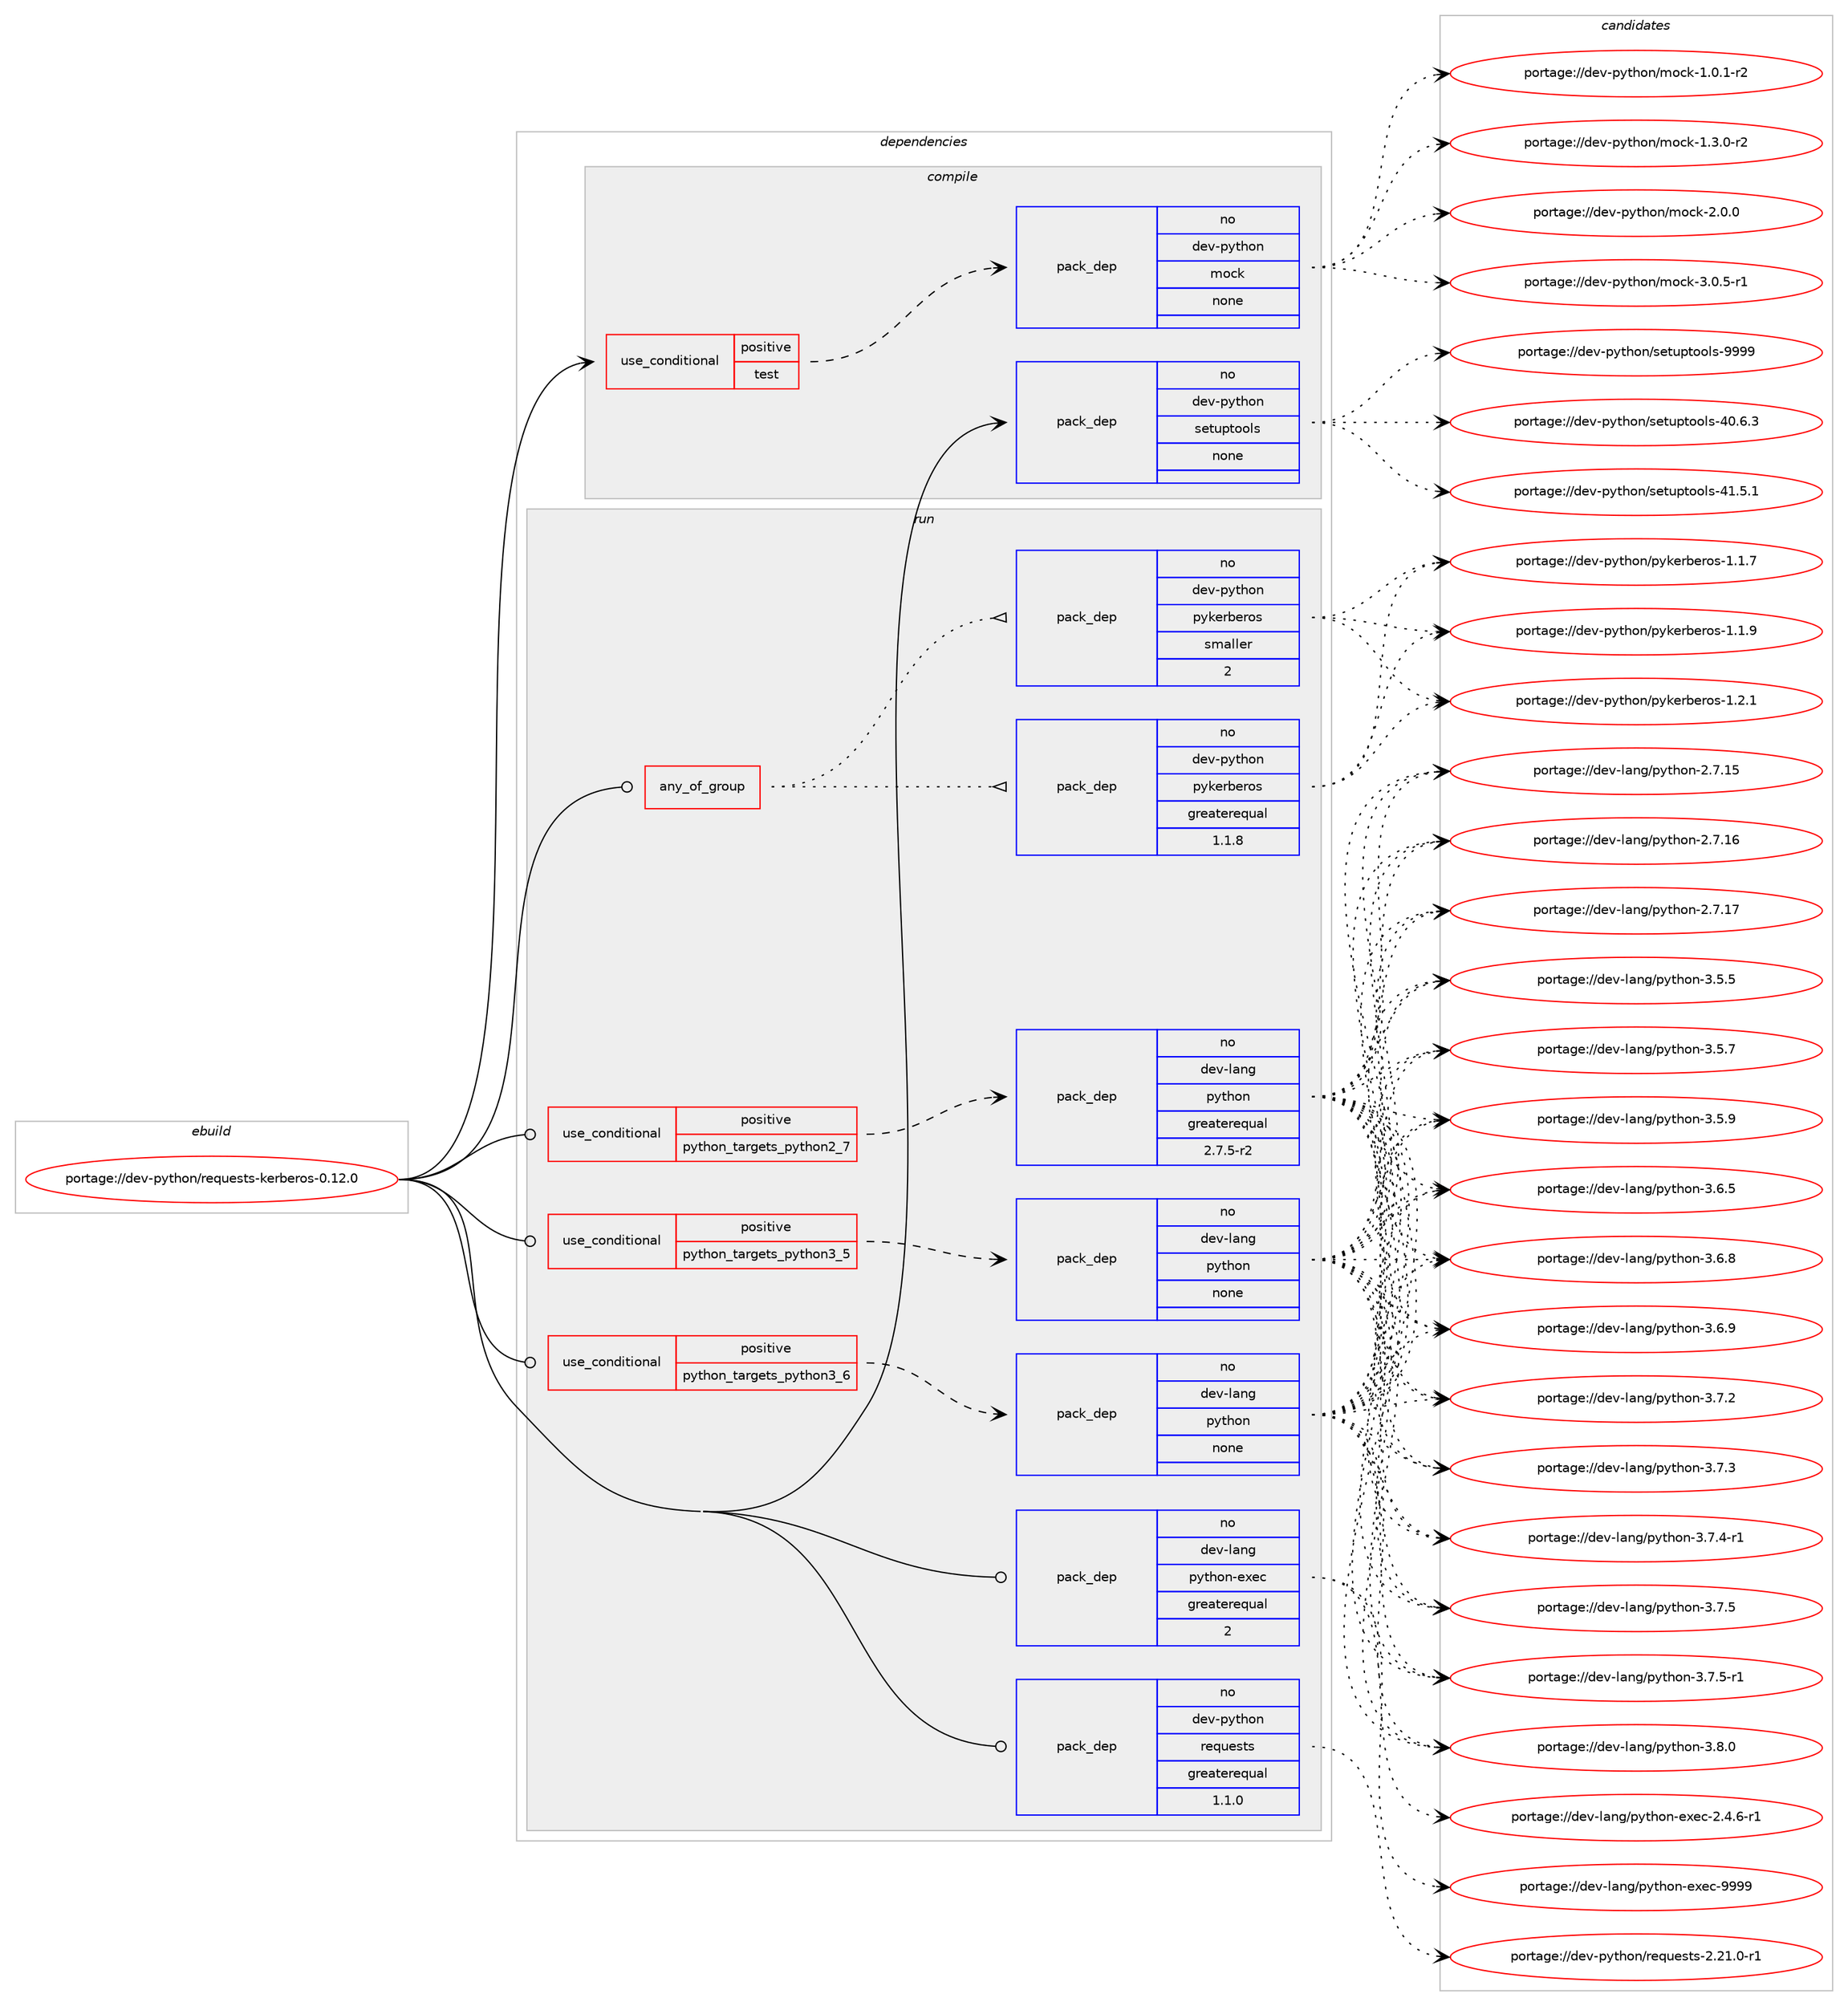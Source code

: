 digraph prolog {

# *************
# Graph options
# *************

newrank=true;
concentrate=true;
compound=true;
graph [rankdir=LR,fontname=Helvetica,fontsize=10,ranksep=1.5];#, ranksep=2.5, nodesep=0.2];
edge  [arrowhead=vee];
node  [fontname=Helvetica,fontsize=10];

# **********
# The ebuild
# **********

subgraph cluster_leftcol {
color=gray;
rank=same;
label=<<i>ebuild</i>>;
id [label="portage://dev-python/requests-kerberos-0.12.0", color=red, width=4, href="../dev-python/requests-kerberos-0.12.0.svg"];
}

# ****************
# The dependencies
# ****************

subgraph cluster_midcol {
color=gray;
label=<<i>dependencies</i>>;
subgraph cluster_compile {
fillcolor="#eeeeee";
style=filled;
label=<<i>compile</i>>;
subgraph cond38049 {
dependency170533 [label=<<TABLE BORDER="0" CELLBORDER="1" CELLSPACING="0" CELLPADDING="4"><TR><TD ROWSPAN="3" CELLPADDING="10">use_conditional</TD></TR><TR><TD>positive</TD></TR><TR><TD>test</TD></TR></TABLE>>, shape=none, color=red];
subgraph pack129072 {
dependency170534 [label=<<TABLE BORDER="0" CELLBORDER="1" CELLSPACING="0" CELLPADDING="4" WIDTH="220"><TR><TD ROWSPAN="6" CELLPADDING="30">pack_dep</TD></TR><TR><TD WIDTH="110">no</TD></TR><TR><TD>dev-python</TD></TR><TR><TD>mock</TD></TR><TR><TD>none</TD></TR><TR><TD></TD></TR></TABLE>>, shape=none, color=blue];
}
dependency170533:e -> dependency170534:w [weight=20,style="dashed",arrowhead="vee"];
}
id:e -> dependency170533:w [weight=20,style="solid",arrowhead="vee"];
subgraph pack129073 {
dependency170535 [label=<<TABLE BORDER="0" CELLBORDER="1" CELLSPACING="0" CELLPADDING="4" WIDTH="220"><TR><TD ROWSPAN="6" CELLPADDING="30">pack_dep</TD></TR><TR><TD WIDTH="110">no</TD></TR><TR><TD>dev-python</TD></TR><TR><TD>setuptools</TD></TR><TR><TD>none</TD></TR><TR><TD></TD></TR></TABLE>>, shape=none, color=blue];
}
id:e -> dependency170535:w [weight=20,style="solid",arrowhead="vee"];
}
subgraph cluster_compileandrun {
fillcolor="#eeeeee";
style=filled;
label=<<i>compile and run</i>>;
}
subgraph cluster_run {
fillcolor="#eeeeee";
style=filled;
label=<<i>run</i>>;
subgraph any3335 {
dependency170536 [label=<<TABLE BORDER="0" CELLBORDER="1" CELLSPACING="0" CELLPADDING="4"><TR><TD CELLPADDING="10">any_of_group</TD></TR></TABLE>>, shape=none, color=red];subgraph pack129074 {
dependency170537 [label=<<TABLE BORDER="0" CELLBORDER="1" CELLSPACING="0" CELLPADDING="4" WIDTH="220"><TR><TD ROWSPAN="6" CELLPADDING="30">pack_dep</TD></TR><TR><TD WIDTH="110">no</TD></TR><TR><TD>dev-python</TD></TR><TR><TD>pykerberos</TD></TR><TR><TD>greaterequal</TD></TR><TR><TD>1.1.8</TD></TR></TABLE>>, shape=none, color=blue];
}
dependency170536:e -> dependency170537:w [weight=20,style="dotted",arrowhead="oinv"];
subgraph pack129075 {
dependency170538 [label=<<TABLE BORDER="0" CELLBORDER="1" CELLSPACING="0" CELLPADDING="4" WIDTH="220"><TR><TD ROWSPAN="6" CELLPADDING="30">pack_dep</TD></TR><TR><TD WIDTH="110">no</TD></TR><TR><TD>dev-python</TD></TR><TR><TD>pykerberos</TD></TR><TR><TD>smaller</TD></TR><TR><TD>2</TD></TR></TABLE>>, shape=none, color=blue];
}
dependency170536:e -> dependency170538:w [weight=20,style="dotted",arrowhead="oinv"];
}
id:e -> dependency170536:w [weight=20,style="solid",arrowhead="odot"];
subgraph cond38050 {
dependency170539 [label=<<TABLE BORDER="0" CELLBORDER="1" CELLSPACING="0" CELLPADDING="4"><TR><TD ROWSPAN="3" CELLPADDING="10">use_conditional</TD></TR><TR><TD>positive</TD></TR><TR><TD>python_targets_python2_7</TD></TR></TABLE>>, shape=none, color=red];
subgraph pack129076 {
dependency170540 [label=<<TABLE BORDER="0" CELLBORDER="1" CELLSPACING="0" CELLPADDING="4" WIDTH="220"><TR><TD ROWSPAN="6" CELLPADDING="30">pack_dep</TD></TR><TR><TD WIDTH="110">no</TD></TR><TR><TD>dev-lang</TD></TR><TR><TD>python</TD></TR><TR><TD>greaterequal</TD></TR><TR><TD>2.7.5-r2</TD></TR></TABLE>>, shape=none, color=blue];
}
dependency170539:e -> dependency170540:w [weight=20,style="dashed",arrowhead="vee"];
}
id:e -> dependency170539:w [weight=20,style="solid",arrowhead="odot"];
subgraph cond38051 {
dependency170541 [label=<<TABLE BORDER="0" CELLBORDER="1" CELLSPACING="0" CELLPADDING="4"><TR><TD ROWSPAN="3" CELLPADDING="10">use_conditional</TD></TR><TR><TD>positive</TD></TR><TR><TD>python_targets_python3_5</TD></TR></TABLE>>, shape=none, color=red];
subgraph pack129077 {
dependency170542 [label=<<TABLE BORDER="0" CELLBORDER="1" CELLSPACING="0" CELLPADDING="4" WIDTH="220"><TR><TD ROWSPAN="6" CELLPADDING="30">pack_dep</TD></TR><TR><TD WIDTH="110">no</TD></TR><TR><TD>dev-lang</TD></TR><TR><TD>python</TD></TR><TR><TD>none</TD></TR><TR><TD></TD></TR></TABLE>>, shape=none, color=blue];
}
dependency170541:e -> dependency170542:w [weight=20,style="dashed",arrowhead="vee"];
}
id:e -> dependency170541:w [weight=20,style="solid",arrowhead="odot"];
subgraph cond38052 {
dependency170543 [label=<<TABLE BORDER="0" CELLBORDER="1" CELLSPACING="0" CELLPADDING="4"><TR><TD ROWSPAN="3" CELLPADDING="10">use_conditional</TD></TR><TR><TD>positive</TD></TR><TR><TD>python_targets_python3_6</TD></TR></TABLE>>, shape=none, color=red];
subgraph pack129078 {
dependency170544 [label=<<TABLE BORDER="0" CELLBORDER="1" CELLSPACING="0" CELLPADDING="4" WIDTH="220"><TR><TD ROWSPAN="6" CELLPADDING="30">pack_dep</TD></TR><TR><TD WIDTH="110">no</TD></TR><TR><TD>dev-lang</TD></TR><TR><TD>python</TD></TR><TR><TD>none</TD></TR><TR><TD></TD></TR></TABLE>>, shape=none, color=blue];
}
dependency170543:e -> dependency170544:w [weight=20,style="dashed",arrowhead="vee"];
}
id:e -> dependency170543:w [weight=20,style="solid",arrowhead="odot"];
subgraph pack129079 {
dependency170545 [label=<<TABLE BORDER="0" CELLBORDER="1" CELLSPACING="0" CELLPADDING="4" WIDTH="220"><TR><TD ROWSPAN="6" CELLPADDING="30">pack_dep</TD></TR><TR><TD WIDTH="110">no</TD></TR><TR><TD>dev-lang</TD></TR><TR><TD>python-exec</TD></TR><TR><TD>greaterequal</TD></TR><TR><TD>2</TD></TR></TABLE>>, shape=none, color=blue];
}
id:e -> dependency170545:w [weight=20,style="solid",arrowhead="odot"];
subgraph pack129080 {
dependency170546 [label=<<TABLE BORDER="0" CELLBORDER="1" CELLSPACING="0" CELLPADDING="4" WIDTH="220"><TR><TD ROWSPAN="6" CELLPADDING="30">pack_dep</TD></TR><TR><TD WIDTH="110">no</TD></TR><TR><TD>dev-python</TD></TR><TR><TD>requests</TD></TR><TR><TD>greaterequal</TD></TR><TR><TD>1.1.0</TD></TR></TABLE>>, shape=none, color=blue];
}
id:e -> dependency170546:w [weight=20,style="solid",arrowhead="odot"];
}
}

# **************
# The candidates
# **************

subgraph cluster_choices {
rank=same;
color=gray;
label=<<i>candidates</i>>;

subgraph choice129072 {
color=black;
nodesep=1;
choiceportage1001011184511212111610411111047109111991074549464846494511450 [label="portage://dev-python/mock-1.0.1-r2", color=red, width=4,href="../dev-python/mock-1.0.1-r2.svg"];
choiceportage1001011184511212111610411111047109111991074549465146484511450 [label="portage://dev-python/mock-1.3.0-r2", color=red, width=4,href="../dev-python/mock-1.3.0-r2.svg"];
choiceportage100101118451121211161041111104710911199107455046484648 [label="portage://dev-python/mock-2.0.0", color=red, width=4,href="../dev-python/mock-2.0.0.svg"];
choiceportage1001011184511212111610411111047109111991074551464846534511449 [label="portage://dev-python/mock-3.0.5-r1", color=red, width=4,href="../dev-python/mock-3.0.5-r1.svg"];
dependency170534:e -> choiceportage1001011184511212111610411111047109111991074549464846494511450:w [style=dotted,weight="100"];
dependency170534:e -> choiceportage1001011184511212111610411111047109111991074549465146484511450:w [style=dotted,weight="100"];
dependency170534:e -> choiceportage100101118451121211161041111104710911199107455046484648:w [style=dotted,weight="100"];
dependency170534:e -> choiceportage1001011184511212111610411111047109111991074551464846534511449:w [style=dotted,weight="100"];
}
subgraph choice129073 {
color=black;
nodesep=1;
choiceportage100101118451121211161041111104711510111611711211611111110811545524846544651 [label="portage://dev-python/setuptools-40.6.3", color=red, width=4,href="../dev-python/setuptools-40.6.3.svg"];
choiceportage100101118451121211161041111104711510111611711211611111110811545524946534649 [label="portage://dev-python/setuptools-41.5.1", color=red, width=4,href="../dev-python/setuptools-41.5.1.svg"];
choiceportage10010111845112121116104111110471151011161171121161111111081154557575757 [label="portage://dev-python/setuptools-9999", color=red, width=4,href="../dev-python/setuptools-9999.svg"];
dependency170535:e -> choiceportage100101118451121211161041111104711510111611711211611111110811545524846544651:w [style=dotted,weight="100"];
dependency170535:e -> choiceportage100101118451121211161041111104711510111611711211611111110811545524946534649:w [style=dotted,weight="100"];
dependency170535:e -> choiceportage10010111845112121116104111110471151011161171121161111111081154557575757:w [style=dotted,weight="100"];
}
subgraph choice129074 {
color=black;
nodesep=1;
choiceportage100101118451121211161041111104711212110710111498101114111115454946494655 [label="portage://dev-python/pykerberos-1.1.7", color=red, width=4,href="../dev-python/pykerberos-1.1.7.svg"];
choiceportage100101118451121211161041111104711212110710111498101114111115454946494657 [label="portage://dev-python/pykerberos-1.1.9", color=red, width=4,href="../dev-python/pykerberos-1.1.9.svg"];
choiceportage100101118451121211161041111104711212110710111498101114111115454946504649 [label="portage://dev-python/pykerberos-1.2.1", color=red, width=4,href="../dev-python/pykerberos-1.2.1.svg"];
dependency170537:e -> choiceportage100101118451121211161041111104711212110710111498101114111115454946494655:w [style=dotted,weight="100"];
dependency170537:e -> choiceportage100101118451121211161041111104711212110710111498101114111115454946494657:w [style=dotted,weight="100"];
dependency170537:e -> choiceportage100101118451121211161041111104711212110710111498101114111115454946504649:w [style=dotted,weight="100"];
}
subgraph choice129075 {
color=black;
nodesep=1;
choiceportage100101118451121211161041111104711212110710111498101114111115454946494655 [label="portage://dev-python/pykerberos-1.1.7", color=red, width=4,href="../dev-python/pykerberos-1.1.7.svg"];
choiceportage100101118451121211161041111104711212110710111498101114111115454946494657 [label="portage://dev-python/pykerberos-1.1.9", color=red, width=4,href="../dev-python/pykerberos-1.1.9.svg"];
choiceportage100101118451121211161041111104711212110710111498101114111115454946504649 [label="portage://dev-python/pykerberos-1.2.1", color=red, width=4,href="../dev-python/pykerberos-1.2.1.svg"];
dependency170538:e -> choiceportage100101118451121211161041111104711212110710111498101114111115454946494655:w [style=dotted,weight="100"];
dependency170538:e -> choiceportage100101118451121211161041111104711212110710111498101114111115454946494657:w [style=dotted,weight="100"];
dependency170538:e -> choiceportage100101118451121211161041111104711212110710111498101114111115454946504649:w [style=dotted,weight="100"];
}
subgraph choice129076 {
color=black;
nodesep=1;
choiceportage10010111845108971101034711212111610411111045504655464953 [label="portage://dev-lang/python-2.7.15", color=red, width=4,href="../dev-lang/python-2.7.15.svg"];
choiceportage10010111845108971101034711212111610411111045504655464954 [label="portage://dev-lang/python-2.7.16", color=red, width=4,href="../dev-lang/python-2.7.16.svg"];
choiceportage10010111845108971101034711212111610411111045504655464955 [label="portage://dev-lang/python-2.7.17", color=red, width=4,href="../dev-lang/python-2.7.17.svg"];
choiceportage100101118451089711010347112121116104111110455146534653 [label="portage://dev-lang/python-3.5.5", color=red, width=4,href="../dev-lang/python-3.5.5.svg"];
choiceportage100101118451089711010347112121116104111110455146534655 [label="portage://dev-lang/python-3.5.7", color=red, width=4,href="../dev-lang/python-3.5.7.svg"];
choiceportage100101118451089711010347112121116104111110455146534657 [label="portage://dev-lang/python-3.5.9", color=red, width=4,href="../dev-lang/python-3.5.9.svg"];
choiceportage100101118451089711010347112121116104111110455146544653 [label="portage://dev-lang/python-3.6.5", color=red, width=4,href="../dev-lang/python-3.6.5.svg"];
choiceportage100101118451089711010347112121116104111110455146544656 [label="portage://dev-lang/python-3.6.8", color=red, width=4,href="../dev-lang/python-3.6.8.svg"];
choiceportage100101118451089711010347112121116104111110455146544657 [label="portage://dev-lang/python-3.6.9", color=red, width=4,href="../dev-lang/python-3.6.9.svg"];
choiceportage100101118451089711010347112121116104111110455146554650 [label="portage://dev-lang/python-3.7.2", color=red, width=4,href="../dev-lang/python-3.7.2.svg"];
choiceportage100101118451089711010347112121116104111110455146554651 [label="portage://dev-lang/python-3.7.3", color=red, width=4,href="../dev-lang/python-3.7.3.svg"];
choiceportage1001011184510897110103471121211161041111104551465546524511449 [label="portage://dev-lang/python-3.7.4-r1", color=red, width=4,href="../dev-lang/python-3.7.4-r1.svg"];
choiceportage100101118451089711010347112121116104111110455146554653 [label="portage://dev-lang/python-3.7.5", color=red, width=4,href="../dev-lang/python-3.7.5.svg"];
choiceportage1001011184510897110103471121211161041111104551465546534511449 [label="portage://dev-lang/python-3.7.5-r1", color=red, width=4,href="../dev-lang/python-3.7.5-r1.svg"];
choiceportage100101118451089711010347112121116104111110455146564648 [label="portage://dev-lang/python-3.8.0", color=red, width=4,href="../dev-lang/python-3.8.0.svg"];
dependency170540:e -> choiceportage10010111845108971101034711212111610411111045504655464953:w [style=dotted,weight="100"];
dependency170540:e -> choiceportage10010111845108971101034711212111610411111045504655464954:w [style=dotted,weight="100"];
dependency170540:e -> choiceportage10010111845108971101034711212111610411111045504655464955:w [style=dotted,weight="100"];
dependency170540:e -> choiceportage100101118451089711010347112121116104111110455146534653:w [style=dotted,weight="100"];
dependency170540:e -> choiceportage100101118451089711010347112121116104111110455146534655:w [style=dotted,weight="100"];
dependency170540:e -> choiceportage100101118451089711010347112121116104111110455146534657:w [style=dotted,weight="100"];
dependency170540:e -> choiceportage100101118451089711010347112121116104111110455146544653:w [style=dotted,weight="100"];
dependency170540:e -> choiceportage100101118451089711010347112121116104111110455146544656:w [style=dotted,weight="100"];
dependency170540:e -> choiceportage100101118451089711010347112121116104111110455146544657:w [style=dotted,weight="100"];
dependency170540:e -> choiceportage100101118451089711010347112121116104111110455146554650:w [style=dotted,weight="100"];
dependency170540:e -> choiceportage100101118451089711010347112121116104111110455146554651:w [style=dotted,weight="100"];
dependency170540:e -> choiceportage1001011184510897110103471121211161041111104551465546524511449:w [style=dotted,weight="100"];
dependency170540:e -> choiceportage100101118451089711010347112121116104111110455146554653:w [style=dotted,weight="100"];
dependency170540:e -> choiceportage1001011184510897110103471121211161041111104551465546534511449:w [style=dotted,weight="100"];
dependency170540:e -> choiceportage100101118451089711010347112121116104111110455146564648:w [style=dotted,weight="100"];
}
subgraph choice129077 {
color=black;
nodesep=1;
choiceportage10010111845108971101034711212111610411111045504655464953 [label="portage://dev-lang/python-2.7.15", color=red, width=4,href="../dev-lang/python-2.7.15.svg"];
choiceportage10010111845108971101034711212111610411111045504655464954 [label="portage://dev-lang/python-2.7.16", color=red, width=4,href="../dev-lang/python-2.7.16.svg"];
choiceportage10010111845108971101034711212111610411111045504655464955 [label="portage://dev-lang/python-2.7.17", color=red, width=4,href="../dev-lang/python-2.7.17.svg"];
choiceportage100101118451089711010347112121116104111110455146534653 [label="portage://dev-lang/python-3.5.5", color=red, width=4,href="../dev-lang/python-3.5.5.svg"];
choiceportage100101118451089711010347112121116104111110455146534655 [label="portage://dev-lang/python-3.5.7", color=red, width=4,href="../dev-lang/python-3.5.7.svg"];
choiceportage100101118451089711010347112121116104111110455146534657 [label="portage://dev-lang/python-3.5.9", color=red, width=4,href="../dev-lang/python-3.5.9.svg"];
choiceportage100101118451089711010347112121116104111110455146544653 [label="portage://dev-lang/python-3.6.5", color=red, width=4,href="../dev-lang/python-3.6.5.svg"];
choiceportage100101118451089711010347112121116104111110455146544656 [label="portage://dev-lang/python-3.6.8", color=red, width=4,href="../dev-lang/python-3.6.8.svg"];
choiceportage100101118451089711010347112121116104111110455146544657 [label="portage://dev-lang/python-3.6.9", color=red, width=4,href="../dev-lang/python-3.6.9.svg"];
choiceportage100101118451089711010347112121116104111110455146554650 [label="portage://dev-lang/python-3.7.2", color=red, width=4,href="../dev-lang/python-3.7.2.svg"];
choiceportage100101118451089711010347112121116104111110455146554651 [label="portage://dev-lang/python-3.7.3", color=red, width=4,href="../dev-lang/python-3.7.3.svg"];
choiceportage1001011184510897110103471121211161041111104551465546524511449 [label="portage://dev-lang/python-3.7.4-r1", color=red, width=4,href="../dev-lang/python-3.7.4-r1.svg"];
choiceportage100101118451089711010347112121116104111110455146554653 [label="portage://dev-lang/python-3.7.5", color=red, width=4,href="../dev-lang/python-3.7.5.svg"];
choiceportage1001011184510897110103471121211161041111104551465546534511449 [label="portage://dev-lang/python-3.7.5-r1", color=red, width=4,href="../dev-lang/python-3.7.5-r1.svg"];
choiceportage100101118451089711010347112121116104111110455146564648 [label="portage://dev-lang/python-3.8.0", color=red, width=4,href="../dev-lang/python-3.8.0.svg"];
dependency170542:e -> choiceportage10010111845108971101034711212111610411111045504655464953:w [style=dotted,weight="100"];
dependency170542:e -> choiceportage10010111845108971101034711212111610411111045504655464954:w [style=dotted,weight="100"];
dependency170542:e -> choiceportage10010111845108971101034711212111610411111045504655464955:w [style=dotted,weight="100"];
dependency170542:e -> choiceportage100101118451089711010347112121116104111110455146534653:w [style=dotted,weight="100"];
dependency170542:e -> choiceportage100101118451089711010347112121116104111110455146534655:w [style=dotted,weight="100"];
dependency170542:e -> choiceportage100101118451089711010347112121116104111110455146534657:w [style=dotted,weight="100"];
dependency170542:e -> choiceportage100101118451089711010347112121116104111110455146544653:w [style=dotted,weight="100"];
dependency170542:e -> choiceportage100101118451089711010347112121116104111110455146544656:w [style=dotted,weight="100"];
dependency170542:e -> choiceportage100101118451089711010347112121116104111110455146544657:w [style=dotted,weight="100"];
dependency170542:e -> choiceportage100101118451089711010347112121116104111110455146554650:w [style=dotted,weight="100"];
dependency170542:e -> choiceportage100101118451089711010347112121116104111110455146554651:w [style=dotted,weight="100"];
dependency170542:e -> choiceportage1001011184510897110103471121211161041111104551465546524511449:w [style=dotted,weight="100"];
dependency170542:e -> choiceportage100101118451089711010347112121116104111110455146554653:w [style=dotted,weight="100"];
dependency170542:e -> choiceportage1001011184510897110103471121211161041111104551465546534511449:w [style=dotted,weight="100"];
dependency170542:e -> choiceportage100101118451089711010347112121116104111110455146564648:w [style=dotted,weight="100"];
}
subgraph choice129078 {
color=black;
nodesep=1;
choiceportage10010111845108971101034711212111610411111045504655464953 [label="portage://dev-lang/python-2.7.15", color=red, width=4,href="../dev-lang/python-2.7.15.svg"];
choiceportage10010111845108971101034711212111610411111045504655464954 [label="portage://dev-lang/python-2.7.16", color=red, width=4,href="../dev-lang/python-2.7.16.svg"];
choiceportage10010111845108971101034711212111610411111045504655464955 [label="portage://dev-lang/python-2.7.17", color=red, width=4,href="../dev-lang/python-2.7.17.svg"];
choiceportage100101118451089711010347112121116104111110455146534653 [label="portage://dev-lang/python-3.5.5", color=red, width=4,href="../dev-lang/python-3.5.5.svg"];
choiceportage100101118451089711010347112121116104111110455146534655 [label="portage://dev-lang/python-3.5.7", color=red, width=4,href="../dev-lang/python-3.5.7.svg"];
choiceportage100101118451089711010347112121116104111110455146534657 [label="portage://dev-lang/python-3.5.9", color=red, width=4,href="../dev-lang/python-3.5.9.svg"];
choiceportage100101118451089711010347112121116104111110455146544653 [label="portage://dev-lang/python-3.6.5", color=red, width=4,href="../dev-lang/python-3.6.5.svg"];
choiceportage100101118451089711010347112121116104111110455146544656 [label="portage://dev-lang/python-3.6.8", color=red, width=4,href="../dev-lang/python-3.6.8.svg"];
choiceportage100101118451089711010347112121116104111110455146544657 [label="portage://dev-lang/python-3.6.9", color=red, width=4,href="../dev-lang/python-3.6.9.svg"];
choiceportage100101118451089711010347112121116104111110455146554650 [label="portage://dev-lang/python-3.7.2", color=red, width=4,href="../dev-lang/python-3.7.2.svg"];
choiceportage100101118451089711010347112121116104111110455146554651 [label="portage://dev-lang/python-3.7.3", color=red, width=4,href="../dev-lang/python-3.7.3.svg"];
choiceportage1001011184510897110103471121211161041111104551465546524511449 [label="portage://dev-lang/python-3.7.4-r1", color=red, width=4,href="../dev-lang/python-3.7.4-r1.svg"];
choiceportage100101118451089711010347112121116104111110455146554653 [label="portage://dev-lang/python-3.7.5", color=red, width=4,href="../dev-lang/python-3.7.5.svg"];
choiceportage1001011184510897110103471121211161041111104551465546534511449 [label="portage://dev-lang/python-3.7.5-r1", color=red, width=4,href="../dev-lang/python-3.7.5-r1.svg"];
choiceportage100101118451089711010347112121116104111110455146564648 [label="portage://dev-lang/python-3.8.0", color=red, width=4,href="../dev-lang/python-3.8.0.svg"];
dependency170544:e -> choiceportage10010111845108971101034711212111610411111045504655464953:w [style=dotted,weight="100"];
dependency170544:e -> choiceportage10010111845108971101034711212111610411111045504655464954:w [style=dotted,weight="100"];
dependency170544:e -> choiceportage10010111845108971101034711212111610411111045504655464955:w [style=dotted,weight="100"];
dependency170544:e -> choiceportage100101118451089711010347112121116104111110455146534653:w [style=dotted,weight="100"];
dependency170544:e -> choiceportage100101118451089711010347112121116104111110455146534655:w [style=dotted,weight="100"];
dependency170544:e -> choiceportage100101118451089711010347112121116104111110455146534657:w [style=dotted,weight="100"];
dependency170544:e -> choiceportage100101118451089711010347112121116104111110455146544653:w [style=dotted,weight="100"];
dependency170544:e -> choiceportage100101118451089711010347112121116104111110455146544656:w [style=dotted,weight="100"];
dependency170544:e -> choiceportage100101118451089711010347112121116104111110455146544657:w [style=dotted,weight="100"];
dependency170544:e -> choiceportage100101118451089711010347112121116104111110455146554650:w [style=dotted,weight="100"];
dependency170544:e -> choiceportage100101118451089711010347112121116104111110455146554651:w [style=dotted,weight="100"];
dependency170544:e -> choiceportage1001011184510897110103471121211161041111104551465546524511449:w [style=dotted,weight="100"];
dependency170544:e -> choiceportage100101118451089711010347112121116104111110455146554653:w [style=dotted,weight="100"];
dependency170544:e -> choiceportage1001011184510897110103471121211161041111104551465546534511449:w [style=dotted,weight="100"];
dependency170544:e -> choiceportage100101118451089711010347112121116104111110455146564648:w [style=dotted,weight="100"];
}
subgraph choice129079 {
color=black;
nodesep=1;
choiceportage10010111845108971101034711212111610411111045101120101994550465246544511449 [label="portage://dev-lang/python-exec-2.4.6-r1", color=red, width=4,href="../dev-lang/python-exec-2.4.6-r1.svg"];
choiceportage10010111845108971101034711212111610411111045101120101994557575757 [label="portage://dev-lang/python-exec-9999", color=red, width=4,href="../dev-lang/python-exec-9999.svg"];
dependency170545:e -> choiceportage10010111845108971101034711212111610411111045101120101994550465246544511449:w [style=dotted,weight="100"];
dependency170545:e -> choiceportage10010111845108971101034711212111610411111045101120101994557575757:w [style=dotted,weight="100"];
}
subgraph choice129080 {
color=black;
nodesep=1;
choiceportage1001011184511212111610411111047114101113117101115116115455046504946484511449 [label="portage://dev-python/requests-2.21.0-r1", color=red, width=4,href="../dev-python/requests-2.21.0-r1.svg"];
dependency170546:e -> choiceportage1001011184511212111610411111047114101113117101115116115455046504946484511449:w [style=dotted,weight="100"];
}
}

}
